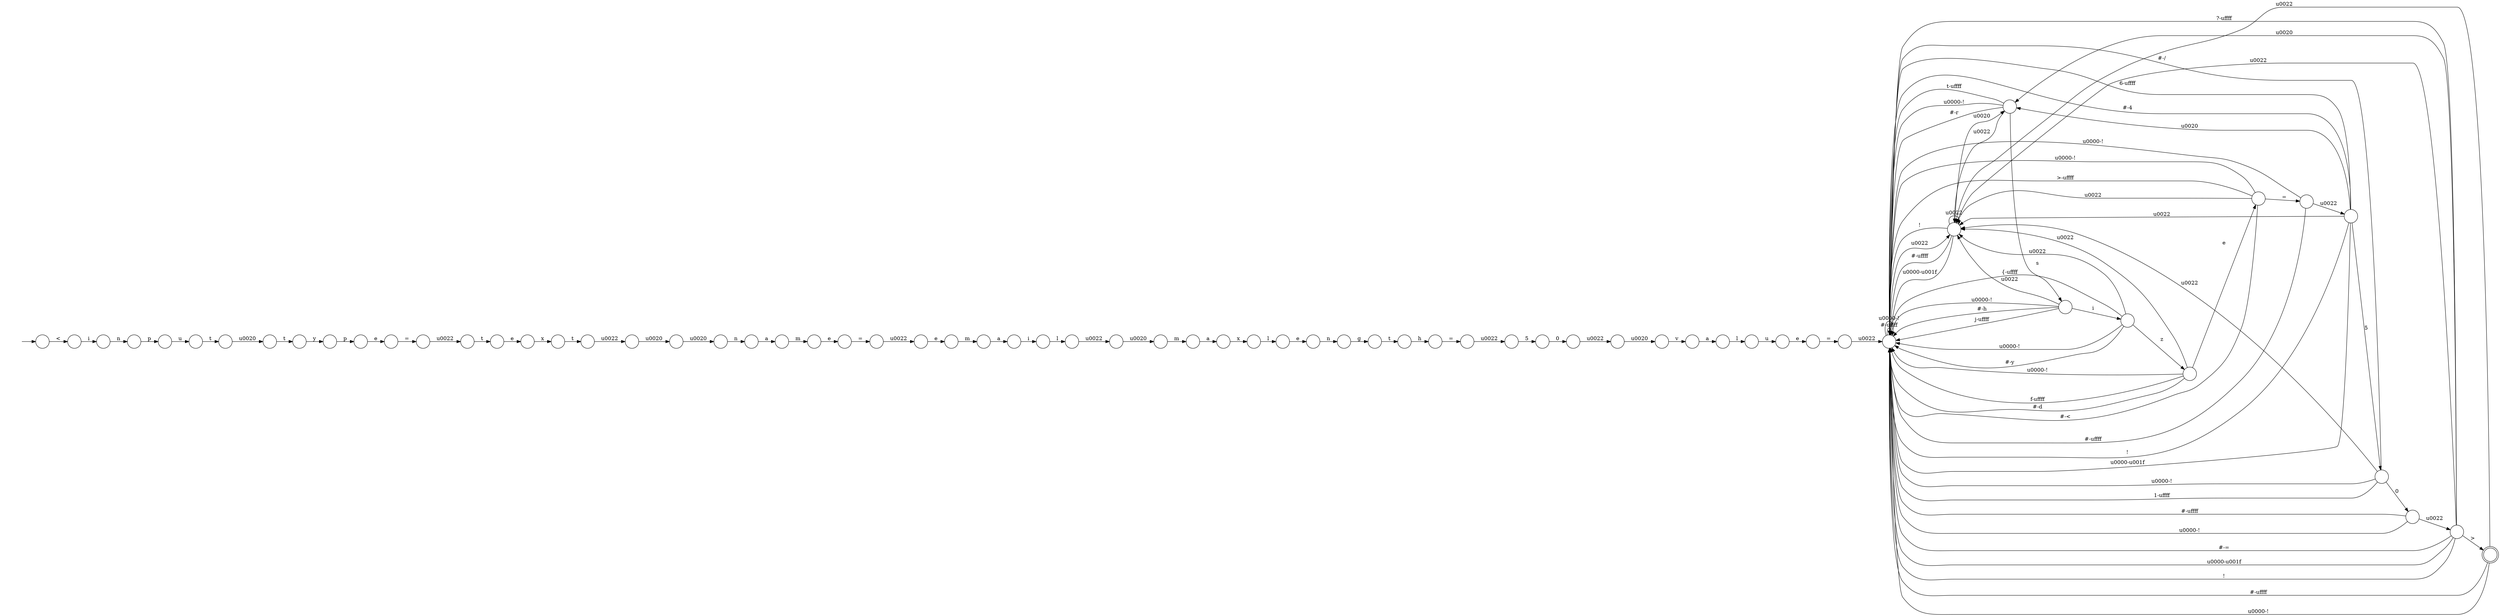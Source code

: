 digraph Automaton {
  rankdir = LR;
  0 [shape=circle,label=""];
  0 -> 53 [label="y"]
  1 [shape=circle,label=""];
  1 -> 20 [label="\u0022"]
  2 [shape=circle,label=""];
  2 -> 65 [label="\u0022"]
  3 [shape=circle,label=""];
  3 -> 31 [label="n"]
  4 [shape=circle,label=""];
  4 -> 46 [label="i"]
  5 [shape=circle,label=""];
  initial [shape=plaintext,label=""];
  initial -> 5
  5 -> 22 [label="<"]
  6 [shape=circle,label=""];
  6 -> 67 [label="="]
  6 -> 14 [label="\u0022"]
  6 -> 56 [label="#-<"]
  6 -> 56 [label="\u0000-!"]
  6 -> 56 [label=">-\uffff"]
  7 [shape=circle,label=""];
  7 -> 58 [label="p"]
  8 [shape=circle,label=""];
  8 -> 11 [label="\u0020"]
  9 [shape=circle,label=""];
  9 -> 48 [label="m"]
  10 [shape=circle,label=""];
  10 -> 24 [label="\u0022"]
  11 [shape=circle,label=""];
  11 -> 0 [label="t"]
  12 [shape=circle,label=""];
  12 -> 14 [label="\u0022"]
  12 -> 56 [label="#-="]
  12 -> 52 [label=">"]
  12 -> 56 [label="\u0000-\u001f"]
  12 -> 49 [label="\u0020"]
  12 -> 56 [label="!"]
  12 -> 56 [label="?-\uffff"]
  13 [shape=circle,label=""];
  13 -> 63 [label="x"]
  14 [shape=circle,label=""];
  14 -> 14 [label="\u0022"]
  14 -> 56 [label="#-\uffff"]
  14 -> 56 [label="\u0000-\u001f"]
  14 -> 49 [label="\u0020"]
  14 -> 56 [label="!"]
  15 [shape=circle,label=""];
  15 -> 40 [label="h"]
  16 [shape=circle,label=""];
  16 -> 15 [label="t"]
  17 [shape=circle,label=""];
  17 -> 28 [label="\u0022"]
  18 [shape=circle,label=""];
  18 -> 59 [label="x"]
  19 [shape=circle,label=""];
  19 -> 45 [label="="]
  20 [shape=circle,label=""];
  20 -> 33 [label="5"]
  21 [shape=circle,label=""];
  21 -> 32 [label="="]
  22 [shape=circle,label=""];
  22 -> 35 [label="i"]
  23 [shape=circle,label=""];
  23 -> 64 [label="l"]
  24 [shape=circle,label=""];
  24 -> 57 [label="\u0020"]
  25 [shape=circle,label=""];
  25 -> 14 [label="\u0022"]
  25 -> 56 [label="\u0000-!"]
  25 -> 56 [label="1-\uffff"]
  25 -> 27 [label="0"]
  25 -> 56 [label="#-/"]
  26 [shape=circle,label=""];
  26 -> 14 [label="\u0022"]
  26 -> 56 [label="\u0000-\u001f"]
  26 -> 49 [label="\u0020"]
  26 -> 25 [label="5"]
  26 -> 56 [label="6-\uffff"]
  26 -> 56 [label="#-4"]
  26 -> 56 [label="!"]
  27 [shape=circle,label=""];
  27 -> 12 [label="\u0022"]
  27 -> 56 [label="#-\uffff"]
  27 -> 56 [label="\u0000-!"]
  28 [shape=circle,label=""];
  28 -> 62 [label="\u0020"]
  29 [shape=circle,label=""];
  29 -> 4 [label="a"]
  30 [shape=circle,label=""];
  30 -> 21 [label="e"]
  31 [shape=circle,label=""];
  31 -> 16 [label="g"]
  32 [shape=circle,label=""];
  32 -> 47 [label="\u0022"]
  33 [shape=circle,label=""];
  33 -> 10 [label="0"]
  34 [shape=circle,label=""];
  34 -> 36 [label="z"]
  34 -> 14 [label="\u0022"]
  34 -> 56 [label="\u0000-!"]
  34 -> 56 [label="#-y"]
  34 -> 56 [label="{-\uffff"]
  35 [shape=circle,label=""];
  35 -> 7 [label="n"]
  36 [shape=circle,label=""];
  36 -> 14 [label="\u0022"]
  36 -> 56 [label="\u0000-!"]
  36 -> 6 [label="e"]
  36 -> 56 [label="f-\uffff"]
  36 -> 56 [label="#-d"]
  37 [shape=circle,label=""];
  37 -> 29 [label="m"]
  38 [shape=circle,label=""];
  38 -> 61 [label="m"]
  39 [shape=circle,label=""];
  39 -> 13 [label="e"]
  40 [shape=circle,label=""];
  40 -> 1 [label="="]
  41 [shape=circle,label=""];
  41 -> 43 [label="n"]
  42 [shape=circle,label=""];
  42 -> 44 [label="\u0022"]
  43 [shape=circle,label=""];
  43 -> 9 [label="a"]
  44 [shape=circle,label=""];
  44 -> 37 [label="e"]
  45 [shape=circle,label=""];
  45 -> 56 [label="\u0022"]
  46 [shape=circle,label=""];
  46 -> 2 [label="l"]
  47 [shape=circle,label=""];
  47 -> 39 [label="t"]
  48 [shape=circle,label=""];
  48 -> 60 [label="e"]
  49 [shape=circle,label=""];
  49 -> 14 [label="\u0022"]
  49 -> 56 [label="\u0000-!"]
  49 -> 56 [label="#-r"]
  49 -> 66 [label="s"]
  49 -> 56 [label="t-\uffff"]
  50 [shape=circle,label=""];
  50 -> 23 [label="a"]
  51 [shape=circle,label=""];
  51 -> 8 [label="t"]
  52 [shape=doublecircle,label=""];
  52 -> 14 [label="\u0022"]
  52 -> 56 [label="#-\uffff"]
  52 -> 56 [label="\u0000-!"]
  53 [shape=circle,label=""];
  53 -> 30 [label="p"]
  54 [shape=circle,label=""];
  54 -> 19 [label="e"]
  55 [shape=circle,label=""];
  55 -> 3 [label="e"]
  56 [shape=circle,label=""];
  56 -> 14 [label="\u0022"]
  56 -> 56 [label="#-\uffff"]
  56 -> 56 [label="\u0000-!"]
  57 [shape=circle,label=""];
  57 -> 50 [label="v"]
  58 [shape=circle,label=""];
  58 -> 51 [label="u"]
  59 [shape=circle,label=""];
  59 -> 55 [label="l"]
  60 [shape=circle,label=""];
  60 -> 42 [label="="]
  61 [shape=circle,label=""];
  61 -> 18 [label="a"]
  62 [shape=circle,label=""];
  62 -> 41 [label="\u0020"]
  63 [shape=circle,label=""];
  63 -> 17 [label="t"]
  64 [shape=circle,label=""];
  64 -> 54 [label="u"]
  65 [shape=circle,label=""];
  65 -> 38 [label="\u0020"]
  66 [shape=circle,label=""];
  66 -> 14 [label="\u0022"]
  66 -> 56 [label="\u0000-!"]
  66 -> 34 [label="i"]
  66 -> 56 [label="#-h"]
  66 -> 56 [label="j-\uffff"]
  67 [shape=circle,label=""];
  67 -> 26 [label="\u0022"]
  67 -> 56 [label="#-\uffff"]
  67 -> 56 [label="\u0000-!"]
}

